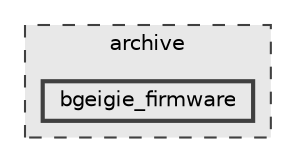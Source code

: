 digraph "archive/bgeigie_firmware"
{
 // LATEX_PDF_SIZE
  bgcolor="transparent";
  edge [fontname=Helvetica,fontsize=10,labelfontname=Helvetica,labelfontsize=10];
  node [fontname=Helvetica,fontsize=10,shape=box,height=0.2,width=0.4];
  compound=true
  subgraph clusterdir_e0fba836ceae3bb14933a86e8261f529 {
    graph [ bgcolor="#e8e8e8", pencolor="grey25", label="archive", fontname=Helvetica,fontsize=10 style="filled,dashed", URL="dir_e0fba836ceae3bb14933a86e8261f529.html",tooltip=""]
  dir_5223faa4fcca1b91e096263fe0abe1b3 [label="bgeigie_firmware", fillcolor="#e8e8e8", color="grey25", style="filled,bold", URL="dir_5223faa4fcca1b91e096263fe0abe1b3.html",tooltip=""];
  }
}
